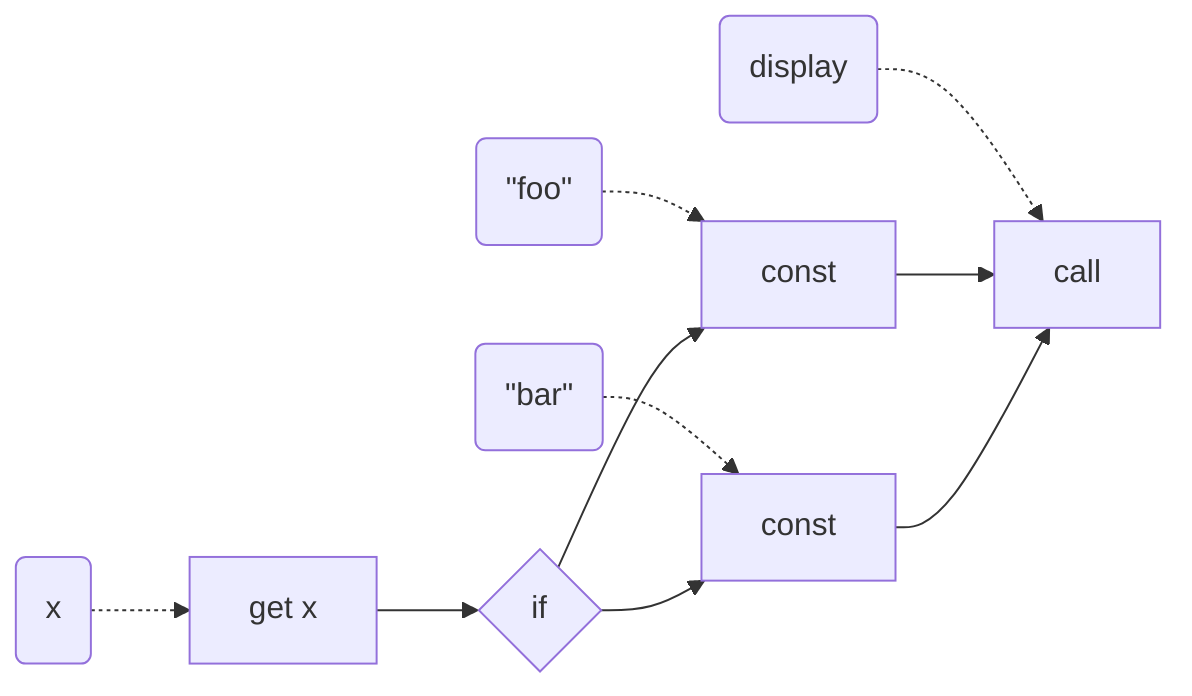 flowchart LR
  d0(x) -.-> c0
  d1(#quot;foo#quot;) -.-> c2
  d2(#quot;bar#quot;) -.-> c3
  d3(display) -.-> c4
  c0[get x] --> c1{if}
  c1 --> c2[const] --> c4
  c1 --> c3[const] --> c4
  c4[call]